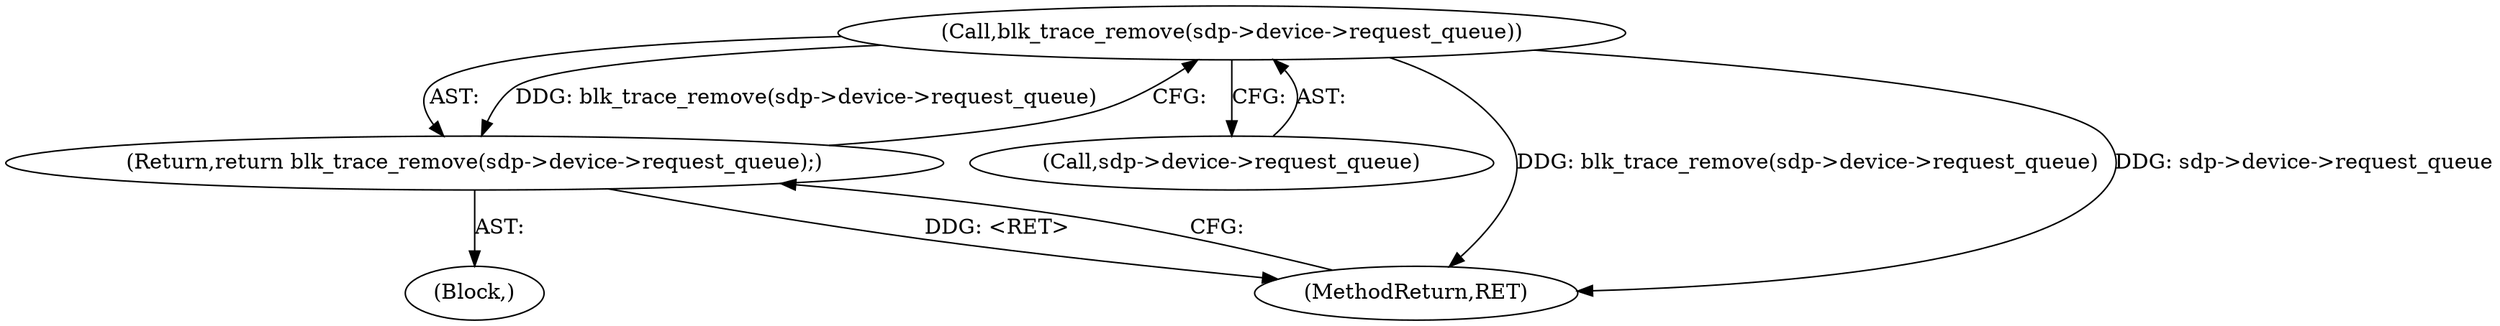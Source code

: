 digraph "0_linux_3e0097499839e0fe3af380410eababe5a47c4cf9_0@API" {
"1001009" [label="(Call,blk_trace_remove(sdp->device->request_queue))"];
"1001008" [label="(Return,return blk_trace_remove(sdp->device->request_queue);)"];
"1001010" [label="(Call,sdp->device->request_queue)"];
"1000167" [label="(Block,)"];
"1001009" [label="(Call,blk_trace_remove(sdp->device->request_queue))"];
"1001060" [label="(MethodReturn,RET)"];
"1001008" [label="(Return,return blk_trace_remove(sdp->device->request_queue);)"];
"1001009" -> "1001008"  [label="AST: "];
"1001009" -> "1001010"  [label="CFG: "];
"1001010" -> "1001009"  [label="AST: "];
"1001008" -> "1001009"  [label="CFG: "];
"1001009" -> "1001060"  [label="DDG: blk_trace_remove(sdp->device->request_queue)"];
"1001009" -> "1001060"  [label="DDG: sdp->device->request_queue"];
"1001009" -> "1001008"  [label="DDG: blk_trace_remove(sdp->device->request_queue)"];
"1001008" -> "1000167"  [label="AST: "];
"1001060" -> "1001008"  [label="CFG: "];
"1001008" -> "1001060"  [label="DDG: <RET>"];
}
